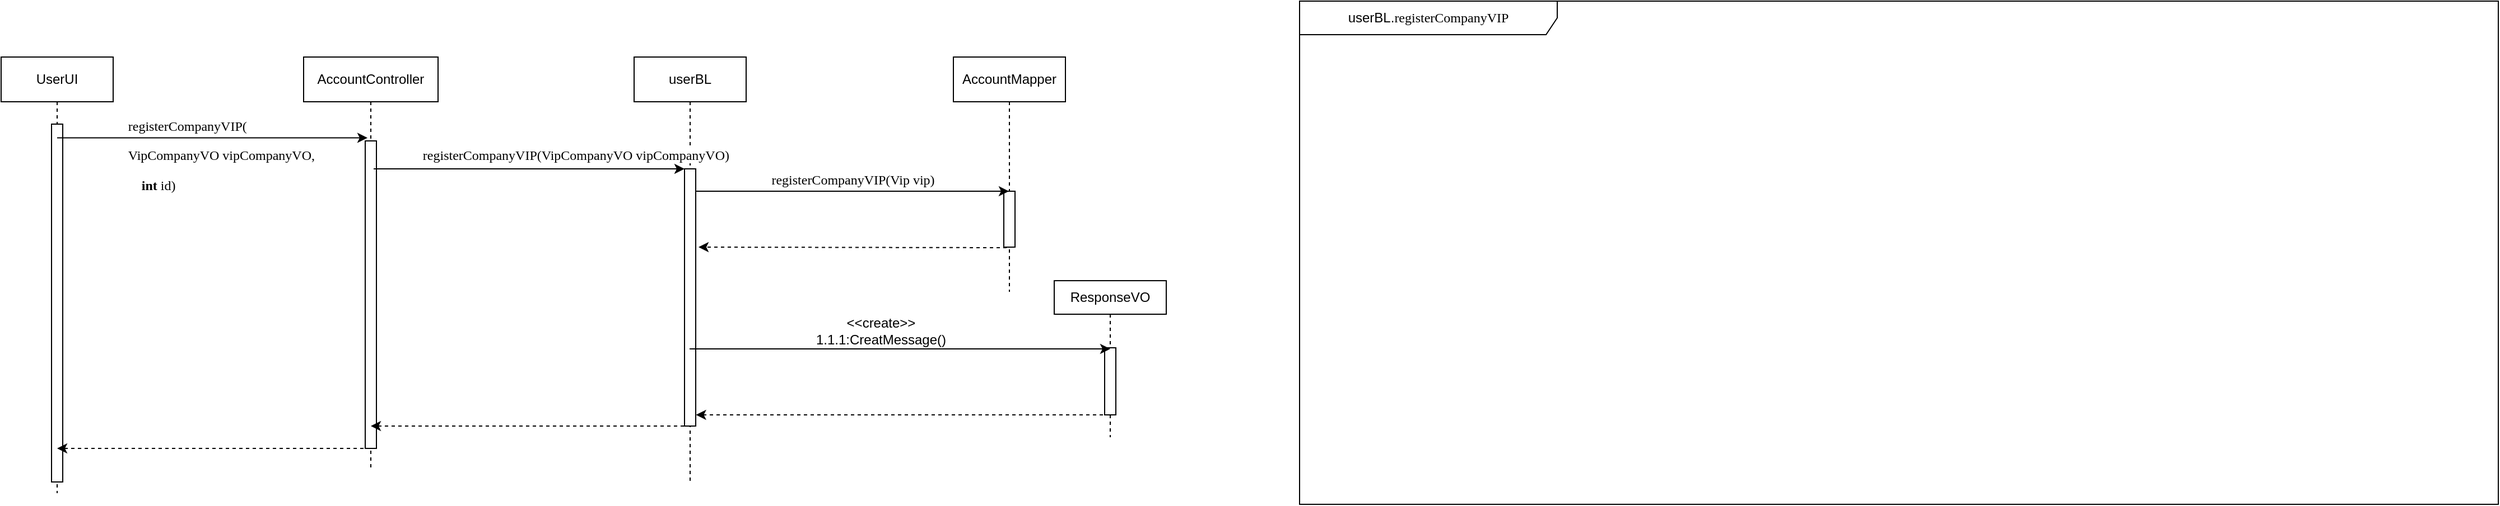 <mxfile version="13.1.3" type="device"><diagram id="IK6v0A8cggUjsMmJ_jeH" name="第 1 页"><mxGraphModel dx="1298" dy="762" grid="1" gridSize="10" guides="1" tooltips="1" connect="1" arrows="1" fold="1" page="1" pageScale="1" pageWidth="1169" pageHeight="1654" math="0" shadow="0"><root><mxCell id="0"/><mxCell id="1" parent="0"/><mxCell id="jZvukRCiocEKF5469Hh3-51" value="userBL.&lt;span style=&quot;font-family: &amp;#34;menlo&amp;#34; ; font-size: 9pt&quot;&gt;registerCompanyVIP&lt;/span&gt;" style="shape=umlFrame;whiteSpace=wrap;html=1;labelBackgroundColor=none;width=230;height=30;" parent="1" vertex="1"><mxGeometry x="1179" y="60" width="1070" height="450" as="geometry"/></mxCell><mxCell id="jZvukRCiocEKF5469Hh3-1" value="UserUI" style="shape=umlLifeline;perimeter=lifelinePerimeter;whiteSpace=wrap;html=1;container=1;collapsible=0;recursiveResize=0;outlineConnect=0;" parent="1" vertex="1"><mxGeometry x="20" y="110" width="100" height="390" as="geometry"/></mxCell><mxCell id="jZvukRCiocEKF5469Hh3-5" value="" style="html=1;points=[];perimeter=orthogonalPerimeter;" parent="jZvukRCiocEKF5469Hh3-1" vertex="1"><mxGeometry x="45" y="60" width="10" height="320" as="geometry"/></mxCell><mxCell id="jZvukRCiocEKF5469Hh3-2" value="AccountController" style="shape=umlLifeline;perimeter=lifelinePerimeter;whiteSpace=wrap;html=1;container=1;collapsible=0;recursiveResize=0;outlineConnect=0;" parent="1" vertex="1"><mxGeometry x="290" y="110" width="120" height="370" as="geometry"/></mxCell><mxCell id="jZvukRCiocEKF5469Hh3-6" value="" style="html=1;points=[];perimeter=orthogonalPerimeter;" parent="jZvukRCiocEKF5469Hh3-2" vertex="1"><mxGeometry x="55" y="75" width="10" height="275" as="geometry"/></mxCell><mxCell id="jZvukRCiocEKF5469Hh3-3" value="userBL" style="shape=umlLifeline;perimeter=lifelinePerimeter;whiteSpace=wrap;html=1;container=1;collapsible=0;recursiveResize=0;outlineConnect=0;" parent="1" vertex="1"><mxGeometry x="585" y="110" width="100" height="380" as="geometry"/></mxCell><mxCell id="jZvukRCiocEKF5469Hh3-7" value="" style="html=1;points=[];perimeter=orthogonalPerimeter;" parent="jZvukRCiocEKF5469Hh3-3" vertex="1"><mxGeometry x="45" y="100" width="10" height="230" as="geometry"/></mxCell><mxCell id="jZvukRCiocEKF5469Hh3-4" value="AccountMapper" style="shape=umlLifeline;perimeter=lifelinePerimeter;whiteSpace=wrap;html=1;container=1;collapsible=0;recursiveResize=0;outlineConnect=0;" parent="1" vertex="1"><mxGeometry x="870" y="110" width="100" height="210" as="geometry"/></mxCell><mxCell id="jZvukRCiocEKF5469Hh3-8" value="" style="html=1;points=[];perimeter=orthogonalPerimeter;" parent="jZvukRCiocEKF5469Hh3-4" vertex="1"><mxGeometry x="45" y="120" width="10" height="50" as="geometry"/></mxCell><mxCell id="jZvukRCiocEKF5469Hh3-11" value="" style="endArrow=classic;html=1;dashed=1;" parent="1" source="jZvukRCiocEKF5469Hh3-2" target="jZvukRCiocEKF5469Hh3-1" edge="1"><mxGeometry width="50" height="50" relative="1" as="geometry"><mxPoint x="160" y="385" as="sourcePoint"/><mxPoint x="70" y="385" as="targetPoint"/><Array as="points"><mxPoint x="200" y="460"/></Array></mxGeometry></mxCell><mxCell id="jZvukRCiocEKF5469Hh3-10" value="" style="endArrow=classic;html=1;entryX=0.2;entryY=-0.01;entryDx=0;entryDy=0;entryPerimeter=0;" parent="1" source="jZvukRCiocEKF5469Hh3-1" target="jZvukRCiocEKF5469Hh3-6" edge="1"><mxGeometry width="50" height="50" relative="1" as="geometry"><mxPoint x="225" y="185" as="sourcePoint"/><mxPoint x="340" y="185" as="targetPoint"/></mxGeometry></mxCell><mxCell id="jZvukRCiocEKF5469Hh3-17" value="" style="endArrow=classic;html=1;entryX=0.2;entryY=-0.01;entryDx=0;entryDy=0;entryPerimeter=0;" parent="1" edge="1"><mxGeometry width="50" height="50" relative="1" as="geometry"><mxPoint x="352.5" y="210" as="sourcePoint"/><mxPoint x="630" y="210" as="targetPoint"/></mxGeometry></mxCell><mxCell id="jZvukRCiocEKF5469Hh3-19" value="" style="endArrow=classic;html=1;dashed=1;" parent="1" edge="1"><mxGeometry width="50" height="50" relative="1" as="geometry"><mxPoint x="629.5" y="440" as="sourcePoint"/><mxPoint x="350" y="440" as="targetPoint"/></mxGeometry></mxCell><mxCell id="jZvukRCiocEKF5469Hh3-20" value="" style="endArrow=classic;html=1;" parent="1" target="jZvukRCiocEKF5469Hh3-4" edge="1"><mxGeometry width="50" height="50" relative="1" as="geometry"><mxPoint x="640" y="230" as="sourcePoint"/><mxPoint x="870" y="230" as="targetPoint"/></mxGeometry></mxCell><mxCell id="jZvukRCiocEKF5469Hh3-21" value="" style="endArrow=classic;html=1;dashed=1;" parent="1" edge="1"><mxGeometry width="50" height="50" relative="1" as="geometry"><mxPoint x="917.5" y="280.5" as="sourcePoint"/><mxPoint x="642.5" y="280" as="targetPoint"/></mxGeometry></mxCell><mxCell id="jZvukRCiocEKF5469Hh3-46" value="ResponseVO" style="shape=umlLifeline;perimeter=lifelinePerimeter;whiteSpace=wrap;html=1;container=1;collapsible=0;recursiveResize=0;outlineConnect=0;size=30;" parent="1" vertex="1"><mxGeometry x="960" y="310" width="100" height="140" as="geometry"/></mxCell><mxCell id="jZvukRCiocEKF5469Hh3-47" value="" style="html=1;points=[];perimeter=orthogonalPerimeter;" parent="jZvukRCiocEKF5469Hh3-46" vertex="1"><mxGeometry x="45" y="60" width="10" height="60" as="geometry"/></mxCell><mxCell id="jZvukRCiocEKF5469Hh3-48" value="" style="endArrow=classic;html=1;" parent="1" edge="1"><mxGeometry width="50" height="50" relative="1" as="geometry"><mxPoint x="634.5" y="371" as="sourcePoint"/><mxPoint x="1010" y="371" as="targetPoint"/></mxGeometry></mxCell><mxCell id="jZvukRCiocEKF5469Hh3-49" value="&lt;span style=&quot;color: rgba(0 , 0 , 0 , 0) ; font-family: monospace ; font-size: 0px ; background-color: rgb(248 , 249 , 250)&quot;&gt;%3CmxGraphModel%3E%3Croot%3E%3CmxCell%20id%3D%220%22%2F%3E%3CmxCell%20id%3D%221%22%20parent%3D%220%22%2F%3E%3CmxCell%20id%3D%222%22%20value%3D%22%22%20style%3D%22endArrow%3Dclassic%3Bhtml%3D1%3Bdashed%3D1%3B%22%20edge%3D%221%22%20parent%3D%221%22%3E%3CmxGeometry%20width%3D%2250%22%20height%3D%2250%22%20relative%3D%221%22%20as%3D%22geometry%22%3E%3CmxPoint%20x%3D%22919.75%22%20y%3D%22380%22%20as%3D%22sourcePoint%22%2F%3E%3CmxPoint%20x%3D%22640.25%22%20y%3D%22380%22%20as%3D%22targetPoint%22%2F%3E%3C%2FmxGeometry%3E%3C%2FmxCell%3E%3C%2Froot%3E%3C%2FmxGraphModel%3E&lt;/span&gt;" style="endArrow=classic;html=1;dashed=1;" parent="1" source="jZvukRCiocEKF5469Hh3-46" edge="1"><mxGeometry width="50" height="50" relative="1" as="geometry"><mxPoint x="919.75" y="430" as="sourcePoint"/><mxPoint x="640.25" y="430" as="targetPoint"/></mxGeometry></mxCell><mxCell id="jZvukRCiocEKF5469Hh3-50" value="&amp;lt;&amp;lt;create&amp;gt;&amp;gt;&lt;br&gt;1.1.1:CreatMessage()" style="text;html=1;align=center;verticalAlign=middle;resizable=0;points=[];autosize=1;" parent="1" vertex="1"><mxGeometry x="740" y="340" width="130" height="30" as="geometry"/></mxCell><mxCell id="hkVc0U3n0khrzXanUXrT-1" value="&lt;div style=&quot;text-align: justify ; font-size: 12px&quot;&gt;&lt;pre style=&quot;font-family: &amp;#34;menlo&amp;#34; ; font-size: 12px&quot;&gt;&lt;pre style=&quot;font-family: &amp;#34;menlo&amp;#34; ; font-size: 12px&quot;&gt;&lt;pre style=&quot;font-family: &amp;#34;menlo&amp;#34; ; font-size: 12px&quot;&gt;&lt;pre style=&quot;font-family: &amp;#34;menlo&amp;#34; ; font-size: 9pt&quot;&gt;registerCompanyVIP(&lt;/pre&gt;&lt;pre style=&quot;font-family: &amp;#34;menlo&amp;#34; ; font-size: 9pt&quot;&gt;VipCompanyVO vipCompanyVO,&lt;/pre&gt;&lt;pre style=&quot;font-family: &amp;#34;menlo&amp;#34; ; font-size: 9pt&quot;&gt;    &lt;span style=&quot;font-weight: bold&quot;&gt;int &lt;/span&gt;id)&lt;/pre&gt;&lt;/pre&gt;&lt;/pre&gt;&lt;/pre&gt;&lt;/div&gt;" style="text;html=1;align=right;verticalAlign=middle;resizable=0;points=[];labelBackgroundColor=none;fontSize=12;" vertex="1" connectable="0" parent="1"><mxGeometry x="140" y="180" as="geometry"><mxPoint x="160.5" y="17.75" as="offset"/></mxGeometry></mxCell><mxCell id="hkVc0U3n0khrzXanUXrT-2" value="&lt;div style=&quot;text-align: justify&quot;&gt;&lt;/div&gt;&lt;pre style=&quot;font-family: &amp;#34;menlo&amp;#34; ; font-size: 9pt&quot;&gt;&lt;pre style=&quot;font-family: &amp;#34;menlo&amp;#34; ; font-size: 9pt&quot;&gt;&lt;pre style=&quot;font-family: &amp;#34;menlo&amp;#34; ; font-size: 9pt&quot;&gt;&lt;pre style=&quot;font-family: &amp;#34;menlo&amp;#34; ; font-size: 9pt&quot;&gt;registerCompanyVIP&lt;span style=&quot;background-color: rgb(255 , 255 , 255)&quot;&gt;(VipCompanyVO vipCompanyVO)&lt;/span&gt;&lt;/pre&gt;&lt;/pre&gt;&lt;/pre&gt;&lt;/pre&gt;" style="text;html=1;align=right;verticalAlign=middle;resizable=0;points=[];labelBackgroundColor=none;" vertex="1" connectable="0" parent="1"><mxGeometry x="470" y="200" as="geometry"><mxPoint x="200.5" y="-2.25" as="offset"/></mxGeometry></mxCell><mxCell id="hkVc0U3n0khrzXanUXrT-3" value="&lt;pre style=&quot;background-color: rgb(255 , 255 , 255) ; font-family: &amp;#34;menlo&amp;#34; ; font-size: 9pt&quot;&gt;&lt;pre style=&quot;font-family: &amp;#34;menlo&amp;#34; ; font-size: 9pt&quot;&gt;&lt;pre style=&quot;font-family: &amp;#34;menlo&amp;#34; ; font-size: 9pt&quot;&gt;registerCompanyVIP(Vip vip)&lt;/pre&gt;&lt;/pre&gt;&lt;/pre&gt;" style="text;html=1;align=center;verticalAlign=middle;resizable=0;points=[];autosize=1;" vertex="1" parent="1"><mxGeometry x="675" y="200" width="210" height="40" as="geometry"/></mxCell></root></mxGraphModel></diagram></mxfile>